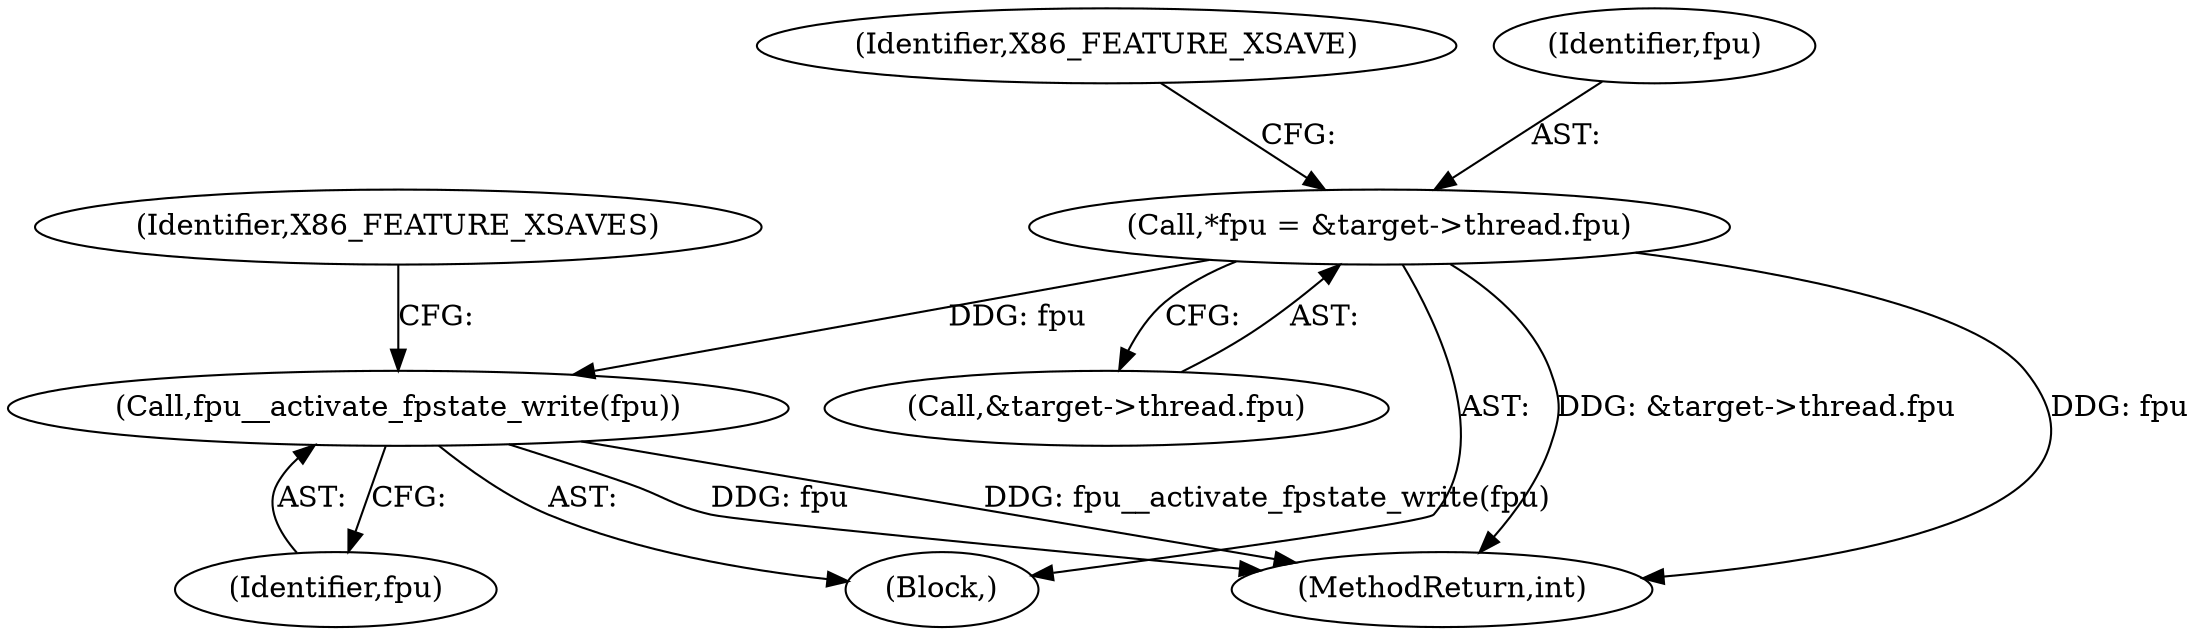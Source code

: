 digraph "0_linux_814fb7bb7db5433757d76f4c4502c96fc53b0b5e@API" {
"1000150" [label="(Call,fpu__activate_fpstate_write(fpu))"];
"1000114" [label="(Call,*fpu = &target->thread.fpu)"];
"1000127" [label="(Identifier,X86_FEATURE_XSAVE)"];
"1000154" [label="(Identifier,X86_FEATURE_XSAVES)"];
"1000114" [label="(Call,*fpu = &target->thread.fpu)"];
"1000150" [label="(Call,fpu__activate_fpstate_write(fpu))"];
"1000151" [label="(Identifier,fpu)"];
"1000115" [label="(Identifier,fpu)"];
"1000231" [label="(MethodReturn,int)"];
"1000116" [label="(Call,&target->thread.fpu)"];
"1000112" [label="(Block,)"];
"1000150" -> "1000112"  [label="AST: "];
"1000150" -> "1000151"  [label="CFG: "];
"1000151" -> "1000150"  [label="AST: "];
"1000154" -> "1000150"  [label="CFG: "];
"1000150" -> "1000231"  [label="DDG: fpu__activate_fpstate_write(fpu)"];
"1000150" -> "1000231"  [label="DDG: fpu"];
"1000114" -> "1000150"  [label="DDG: fpu"];
"1000114" -> "1000112"  [label="AST: "];
"1000114" -> "1000116"  [label="CFG: "];
"1000115" -> "1000114"  [label="AST: "];
"1000116" -> "1000114"  [label="AST: "];
"1000127" -> "1000114"  [label="CFG: "];
"1000114" -> "1000231"  [label="DDG: fpu"];
"1000114" -> "1000231"  [label="DDG: &target->thread.fpu"];
}
